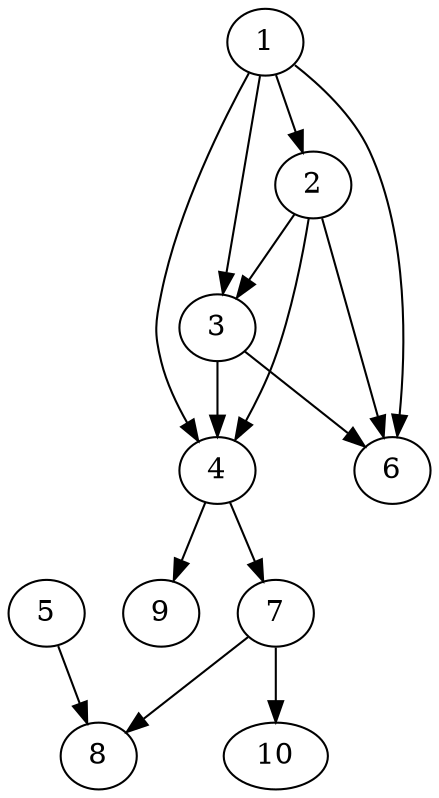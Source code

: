 digraph G {
  graph [splines=true overlap=false]
  node  [shape=ellipse, width=0.3, height=0.3]
  1 [label="1"];
  2 [label="2"];
  3 [label="3"];
  4 [label="4"];
  5 [label="5"];
  6 [label="6"];
  7 [label="7"];
  8 [label="8"];
  9 [label="9"];
  10 [label="10"];
  1 -> 2;
  1 -> 3;
  1 -> 4;
  1 -> 6;
  2 -> 3;
  2 -> 4;
  2 -> 6;
  3 -> 4;
  3 -> 6;
  4 -> 7;
  4 -> 9;
  5 -> 8;
  7 -> 8;
  7 -> 10;
}
